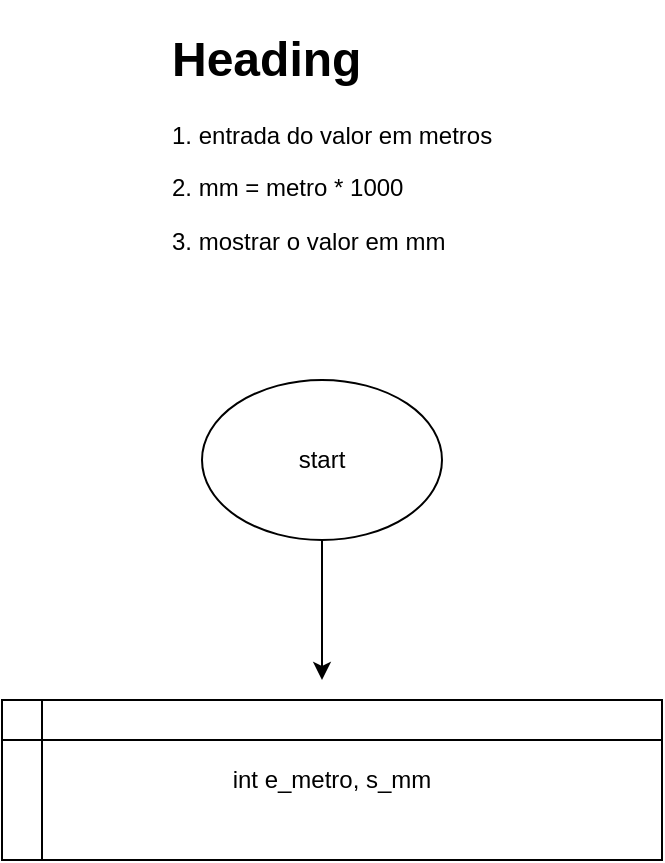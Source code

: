 <mxfile version="16.5.6" type="device"><diagram id="ITuyJL2bWcM3NmOgjnNr" name="Page-1"><mxGraphModel dx="1422" dy="794" grid="1" gridSize="10" guides="1" tooltips="1" connect="1" arrows="1" fold="1" page="1" pageScale="1" pageWidth="827" pageHeight="1169" math="0" shadow="0"><root><mxCell id="0"/><mxCell id="1" parent="0"/><mxCell id="WvQ7OkHZMTXv6wQOm0wH-1" value="&lt;h1&gt;Heading&lt;/h1&gt;&lt;p&gt;1. entrada do valor em metros&lt;/p&gt;&lt;p&gt;2. mm = metro * 1000&lt;/p&gt;&lt;p&gt;3. mostrar o valor em mm&lt;/p&gt;" style="text;html=1;strokeColor=none;fillColor=none;spacing=5;spacingTop=-20;whiteSpace=wrap;overflow=hidden;rounded=0;" vertex="1" parent="1"><mxGeometry x="310" y="110" width="190" height="120" as="geometry"/></mxCell><mxCell id="WvQ7OkHZMTXv6wQOm0wH-4" style="edgeStyle=orthogonalEdgeStyle;rounded=0;orthogonalLoop=1;jettySize=auto;html=1;" edge="1" parent="1" source="WvQ7OkHZMTXv6wQOm0wH-2"><mxGeometry relative="1" as="geometry"><mxPoint x="390" y="440" as="targetPoint"/></mxGeometry></mxCell><mxCell id="WvQ7OkHZMTXv6wQOm0wH-2" value="start" style="ellipse;whiteSpace=wrap;html=1;" vertex="1" parent="1"><mxGeometry x="330" y="290" width="120" height="80" as="geometry"/></mxCell><mxCell id="WvQ7OkHZMTXv6wQOm0wH-3" value="int e_metro, s_mm" style="shape=internalStorage;whiteSpace=wrap;html=1;backgroundOutline=1;" vertex="1" parent="1"><mxGeometry x="230" y="450" width="330" height="80" as="geometry"/></mxCell></root></mxGraphModel></diagram></mxfile>